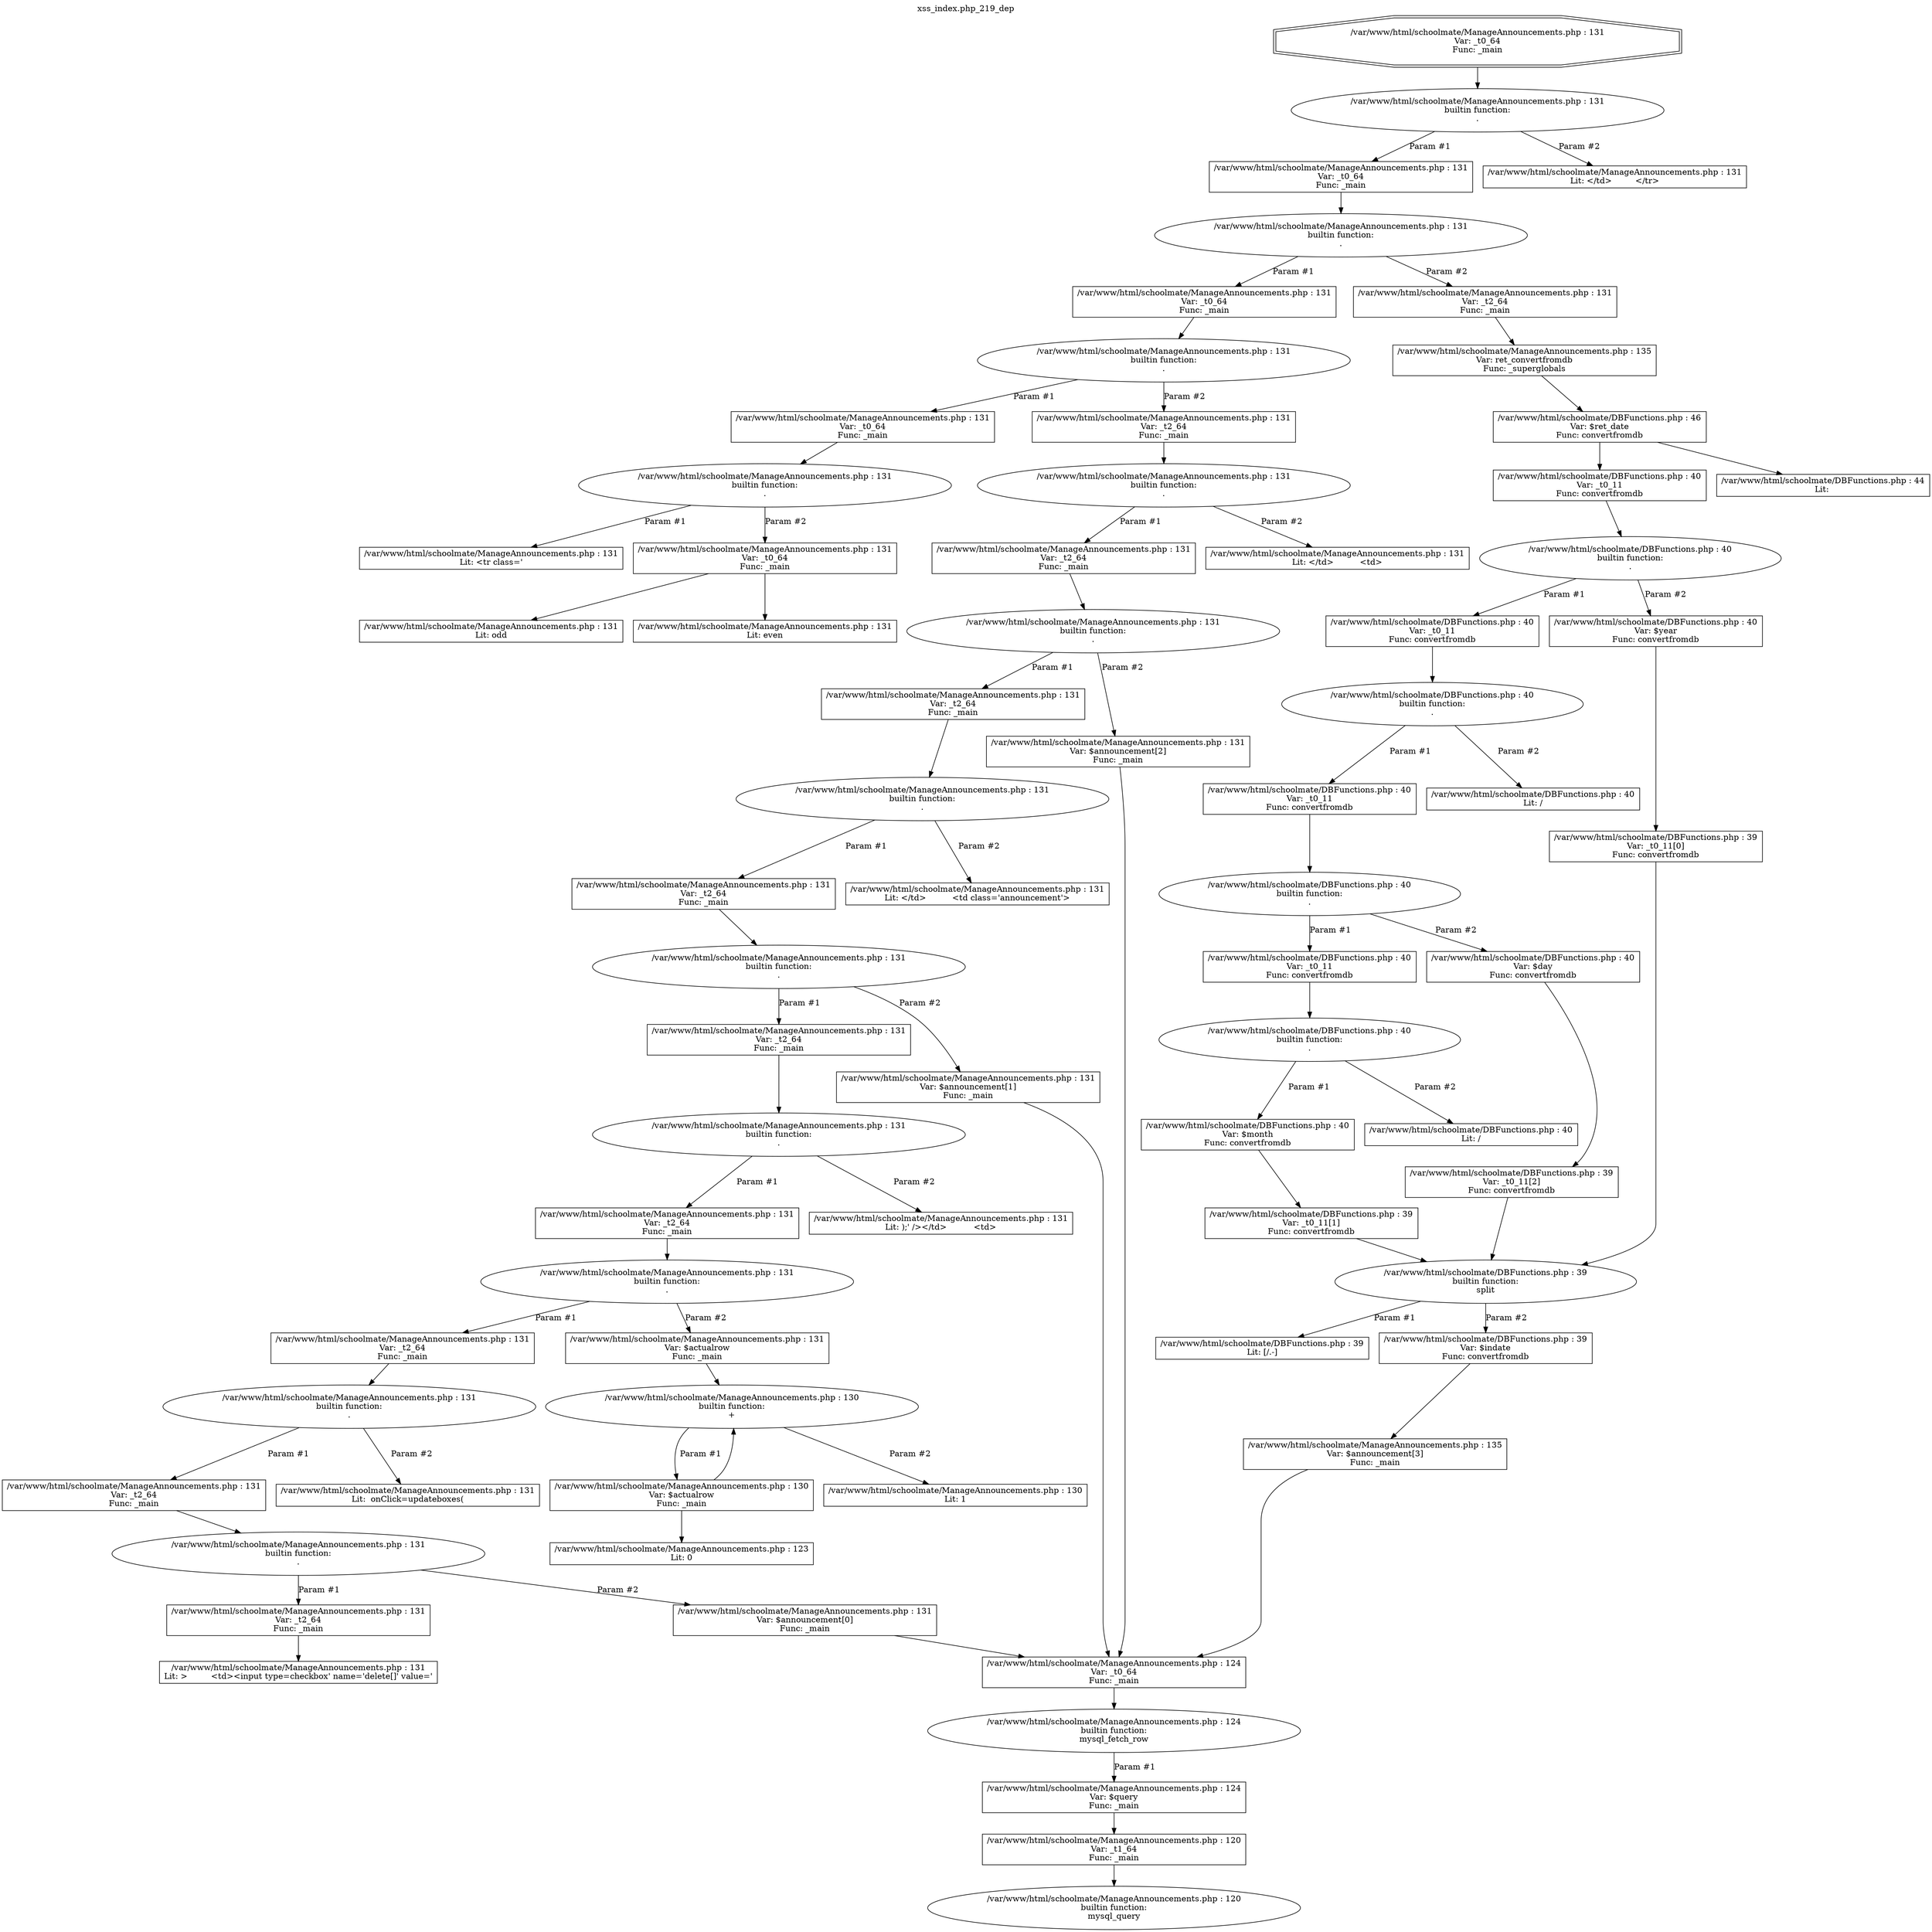 digraph cfg {
  label="xss_index.php_219_dep";
  labelloc=t;
  n1 [shape=doubleoctagon, label="/var/www/html/schoolmate/ManageAnnouncements.php : 131\nVar: _t0_64\nFunc: _main\n"];
  n2 [shape=ellipse, label="/var/www/html/schoolmate/ManageAnnouncements.php : 131\nbuiltin function:\n.\n"];
  n3 [shape=box, label="/var/www/html/schoolmate/ManageAnnouncements.php : 131\nVar: _t0_64\nFunc: _main\n"];
  n4 [shape=ellipse, label="/var/www/html/schoolmate/ManageAnnouncements.php : 131\nbuiltin function:\n.\n"];
  n5 [shape=box, label="/var/www/html/schoolmate/ManageAnnouncements.php : 131\nVar: _t0_64\nFunc: _main\n"];
  n6 [shape=ellipse, label="/var/www/html/schoolmate/ManageAnnouncements.php : 131\nbuiltin function:\n.\n"];
  n7 [shape=box, label="/var/www/html/schoolmate/ManageAnnouncements.php : 131\nVar: _t0_64\nFunc: _main\n"];
  n8 [shape=ellipse, label="/var/www/html/schoolmate/ManageAnnouncements.php : 131\nbuiltin function:\n.\n"];
  n9 [shape=box, label="/var/www/html/schoolmate/ManageAnnouncements.php : 131\nLit: <tr class='\n"];
  n10 [shape=box, label="/var/www/html/schoolmate/ManageAnnouncements.php : 131\nVar: _t0_64\nFunc: _main\n"];
  n11 [shape=box, label="/var/www/html/schoolmate/ManageAnnouncements.php : 131\nLit: odd\n"];
  n12 [shape=box, label="/var/www/html/schoolmate/ManageAnnouncements.php : 131\nLit: even\n"];
  n13 [shape=box, label="/var/www/html/schoolmate/ManageAnnouncements.php : 131\nVar: _t2_64\nFunc: _main\n"];
  n14 [shape=ellipse, label="/var/www/html/schoolmate/ManageAnnouncements.php : 131\nbuiltin function:\n.\n"];
  n15 [shape=box, label="/var/www/html/schoolmate/ManageAnnouncements.php : 131\nVar: _t2_64\nFunc: _main\n"];
  n16 [shape=ellipse, label="/var/www/html/schoolmate/ManageAnnouncements.php : 131\nbuiltin function:\n.\n"];
  n17 [shape=box, label="/var/www/html/schoolmate/ManageAnnouncements.php : 131\nVar: _t2_64\nFunc: _main\n"];
  n18 [shape=ellipse, label="/var/www/html/schoolmate/ManageAnnouncements.php : 131\nbuiltin function:\n.\n"];
  n19 [shape=box, label="/var/www/html/schoolmate/ManageAnnouncements.php : 131\nVar: _t2_64\nFunc: _main\n"];
  n20 [shape=ellipse, label="/var/www/html/schoolmate/ManageAnnouncements.php : 131\nbuiltin function:\n.\n"];
  n21 [shape=box, label="/var/www/html/schoolmate/ManageAnnouncements.php : 131\nVar: _t2_64\nFunc: _main\n"];
  n22 [shape=ellipse, label="/var/www/html/schoolmate/ManageAnnouncements.php : 131\nbuiltin function:\n.\n"];
  n23 [shape=box, label="/var/www/html/schoolmate/ManageAnnouncements.php : 131\nVar: _t2_64\nFunc: _main\n"];
  n24 [shape=ellipse, label="/var/www/html/schoolmate/ManageAnnouncements.php : 131\nbuiltin function:\n.\n"];
  n25 [shape=box, label="/var/www/html/schoolmate/ManageAnnouncements.php : 131\nVar: _t2_64\nFunc: _main\n"];
  n26 [shape=ellipse, label="/var/www/html/schoolmate/ManageAnnouncements.php : 131\nbuiltin function:\n.\n"];
  n27 [shape=box, label="/var/www/html/schoolmate/ManageAnnouncements.php : 131\nVar: _t2_64\nFunc: _main\n"];
  n28 [shape=ellipse, label="/var/www/html/schoolmate/ManageAnnouncements.php : 131\nbuiltin function:\n.\n"];
  n29 [shape=box, label="/var/www/html/schoolmate/ManageAnnouncements.php : 131\nVar: _t2_64\nFunc: _main\n"];
  n30 [shape=box, label="/var/www/html/schoolmate/ManageAnnouncements.php : 131\nLit: >	  <td><input type=checkbox' name='delete[]' value='\n"];
  n31 [shape=box, label="/var/www/html/schoolmate/ManageAnnouncements.php : 131\nVar: $announcement[0]\nFunc: _main\n"];
  n32 [shape=box, label="/var/www/html/schoolmate/ManageAnnouncements.php : 124\nVar: _t0_64\nFunc: _main\n"];
  n33 [shape=ellipse, label="/var/www/html/schoolmate/ManageAnnouncements.php : 124\nbuiltin function:\nmysql_fetch_row\n"];
  n34 [shape=box, label="/var/www/html/schoolmate/ManageAnnouncements.php : 124\nVar: $query\nFunc: _main\n"];
  n35 [shape=box, label="/var/www/html/schoolmate/ManageAnnouncements.php : 120\nVar: _t1_64\nFunc: _main\n"];
  n36 [shape=ellipse, label="/var/www/html/schoolmate/ManageAnnouncements.php : 120\nbuiltin function:\nmysql_query\n"];
  n37 [shape=box, label="/var/www/html/schoolmate/ManageAnnouncements.php : 131\nLit:  onClick=updateboxes(\n"];
  n38 [shape=box, label="/var/www/html/schoolmate/ManageAnnouncements.php : 131\nVar: $actualrow\nFunc: _main\n"];
  n39 [shape=ellipse, label="/var/www/html/schoolmate/ManageAnnouncements.php : 130\nbuiltin function:\n+\n"];
  n40 [shape=box, label="/var/www/html/schoolmate/ManageAnnouncements.php : 130\nVar: $actualrow\nFunc: _main\n"];
  n41 [shape=box, label="/var/www/html/schoolmate/ManageAnnouncements.php : 123\nLit: 0\n"];
  n42 [shape=box, label="/var/www/html/schoolmate/ManageAnnouncements.php : 130\nLit: 1\n"];
  n43 [shape=box, label="/var/www/html/schoolmate/ManageAnnouncements.php : 131\nLit: );' /></td>	  <td>\n"];
  n44 [shape=box, label="/var/www/html/schoolmate/ManageAnnouncements.php : 131\nVar: $announcement[1]\nFunc: _main\n"];
  n45 [shape=box, label="/var/www/html/schoolmate/ManageAnnouncements.php : 131\nLit: </td>	  <td class='announcement'>\n"];
  n46 [shape=box, label="/var/www/html/schoolmate/ManageAnnouncements.php : 131\nVar: $announcement[2]\nFunc: _main\n"];
  n47 [shape=box, label="/var/www/html/schoolmate/ManageAnnouncements.php : 131\nLit: </td>	  <td>\n"];
  n48 [shape=box, label="/var/www/html/schoolmate/ManageAnnouncements.php : 131\nVar: _t2_64\nFunc: _main\n"];
  n49 [shape=box, label="/var/www/html/schoolmate/ManageAnnouncements.php : 135\nVar: ret_convertfromdb\nFunc: _superglobals\n"];
  n50 [shape=box, label="/var/www/html/schoolmate/DBFunctions.php : 46\nVar: $ret_date\nFunc: convertfromdb\n"];
  n51 [shape=box, label="/var/www/html/schoolmate/DBFunctions.php : 40\nVar: _t0_11\nFunc: convertfromdb\n"];
  n52 [shape=ellipse, label="/var/www/html/schoolmate/DBFunctions.php : 40\nbuiltin function:\n.\n"];
  n53 [shape=box, label="/var/www/html/schoolmate/DBFunctions.php : 40\nVar: _t0_11\nFunc: convertfromdb\n"];
  n54 [shape=ellipse, label="/var/www/html/schoolmate/DBFunctions.php : 40\nbuiltin function:\n.\n"];
  n55 [shape=box, label="/var/www/html/schoolmate/DBFunctions.php : 40\nVar: _t0_11\nFunc: convertfromdb\n"];
  n56 [shape=ellipse, label="/var/www/html/schoolmate/DBFunctions.php : 40\nbuiltin function:\n.\n"];
  n57 [shape=box, label="/var/www/html/schoolmate/DBFunctions.php : 40\nVar: _t0_11\nFunc: convertfromdb\n"];
  n58 [shape=ellipse, label="/var/www/html/schoolmate/DBFunctions.php : 40\nbuiltin function:\n.\n"];
  n59 [shape=box, label="/var/www/html/schoolmate/DBFunctions.php : 40\nVar: $month\nFunc: convertfromdb\n"];
  n60 [shape=box, label="/var/www/html/schoolmate/DBFunctions.php : 39\nVar: _t0_11[1]\nFunc: convertfromdb\n"];
  n61 [shape=ellipse, label="/var/www/html/schoolmate/DBFunctions.php : 39\nbuiltin function:\nsplit\n"];
  n62 [shape=box, label="/var/www/html/schoolmate/DBFunctions.php : 39\nLit: [/.-]\n"];
  n63 [shape=box, label="/var/www/html/schoolmate/DBFunctions.php : 39\nVar: $indate\nFunc: convertfromdb\n"];
  n64 [shape=box, label="/var/www/html/schoolmate/ManageAnnouncements.php : 135\nVar: $announcement[3]\nFunc: _main\n"];
  n65 [shape=box, label="/var/www/html/schoolmate/DBFunctions.php : 40\nLit: /\n"];
  n66 [shape=box, label="/var/www/html/schoolmate/DBFunctions.php : 40\nVar: $day\nFunc: convertfromdb\n"];
  n67 [shape=box, label="/var/www/html/schoolmate/DBFunctions.php : 39\nVar: _t0_11[2]\nFunc: convertfromdb\n"];
  n68 [shape=box, label="/var/www/html/schoolmate/DBFunctions.php : 40\nLit: /\n"];
  n69 [shape=box, label="/var/www/html/schoolmate/DBFunctions.php : 40\nVar: $year\nFunc: convertfromdb\n"];
  n70 [shape=box, label="/var/www/html/schoolmate/DBFunctions.php : 39\nVar: _t0_11[0]\nFunc: convertfromdb\n"];
  n71 [shape=box, label="/var/www/html/schoolmate/DBFunctions.php : 44\nLit: \n"];
  n72 [shape=box, label="/var/www/html/schoolmate/ManageAnnouncements.php : 131\nLit: </td>	 </tr>\n"];
  n1 -> n2;
  n3 -> n4;
  n5 -> n6;
  n7 -> n8;
  n8 -> n9[label="Param #1"];
  n8 -> n10[label="Param #2"];
  n10 -> n11;
  n10 -> n12;
  n6 -> n7[label="Param #1"];
  n6 -> n13[label="Param #2"];
  n13 -> n14;
  n15 -> n16;
  n17 -> n18;
  n19 -> n20;
  n21 -> n22;
  n23 -> n24;
  n25 -> n26;
  n27 -> n28;
  n29 -> n30;
  n28 -> n29[label="Param #1"];
  n28 -> n31[label="Param #2"];
  n32 -> n33;
  n35 -> n36;
  n34 -> n35;
  n33 -> n34[label="Param #1"];
  n31 -> n32;
  n26 -> n27[label="Param #1"];
  n26 -> n37[label="Param #2"];
  n24 -> n25[label="Param #1"];
  n24 -> n38[label="Param #2"];
  n38 -> n39;
  n40 -> n39;
  n40 -> n41;
  n39 -> n40[label="Param #1"];
  n39 -> n42[label="Param #2"];
  n22 -> n23[label="Param #1"];
  n22 -> n43[label="Param #2"];
  n20 -> n21[label="Param #1"];
  n20 -> n44[label="Param #2"];
  n44 -> n32;
  n18 -> n19[label="Param #1"];
  n18 -> n45[label="Param #2"];
  n16 -> n17[label="Param #1"];
  n16 -> n46[label="Param #2"];
  n46 -> n32;
  n14 -> n15[label="Param #1"];
  n14 -> n47[label="Param #2"];
  n4 -> n5[label="Param #1"];
  n4 -> n48[label="Param #2"];
  n51 -> n52;
  n53 -> n54;
  n55 -> n56;
  n57 -> n58;
  n60 -> n61;
  n61 -> n62[label="Param #1"];
  n61 -> n63[label="Param #2"];
  n64 -> n32;
  n63 -> n64;
  n59 -> n60;
  n58 -> n59[label="Param #1"];
  n58 -> n65[label="Param #2"];
  n56 -> n57[label="Param #1"];
  n56 -> n66[label="Param #2"];
  n67 -> n61;
  n66 -> n67;
  n54 -> n55[label="Param #1"];
  n54 -> n68[label="Param #2"];
  n52 -> n53[label="Param #1"];
  n52 -> n69[label="Param #2"];
  n70 -> n61;
  n69 -> n70;
  n50 -> n51;
  n50 -> n71;
  n49 -> n50;
  n48 -> n49;
  n2 -> n3[label="Param #1"];
  n2 -> n72[label="Param #2"];
}
